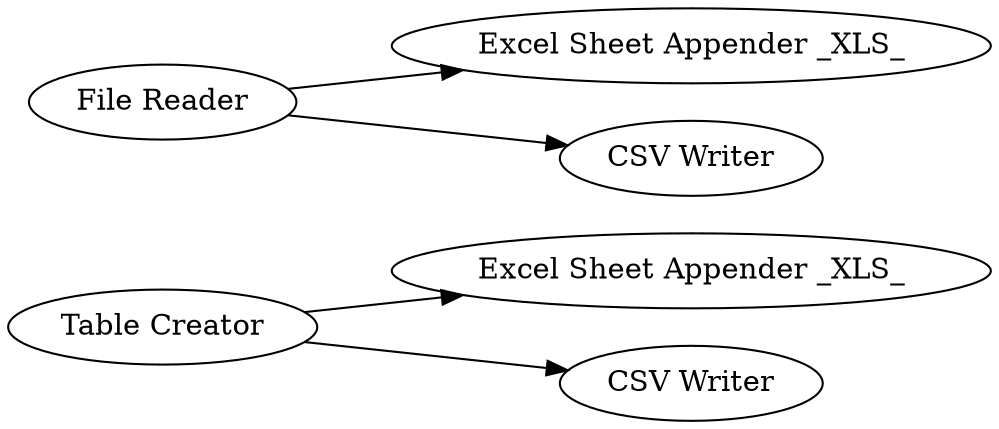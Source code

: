 digraph {
	1 [label="Table Creator"]
	2 [label="File Reader"]
	3 [label="Excel Sheet Appender _XLS_"]
	4 [label="Excel Sheet Appender _XLS_"]
	5 [label="CSV Writer"]
	6 [label="CSV Writer"]
	1 -> 3
	1 -> 5
	2 -> 6
	2 -> 4
	rankdir=LR
}
